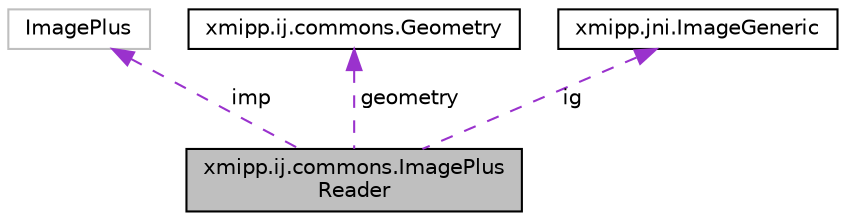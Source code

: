 digraph "xmipp.ij.commons.ImagePlusReader"
{
  edge [fontname="Helvetica",fontsize="10",labelfontname="Helvetica",labelfontsize="10"];
  node [fontname="Helvetica",fontsize="10",shape=record];
  Node3 [label="xmipp.ij.commons.ImagePlus\lReader",height=0.2,width=0.4,color="black", fillcolor="grey75", style="filled", fontcolor="black"];
  Node4 -> Node3 [dir="back",color="darkorchid3",fontsize="10",style="dashed",label=" imp" ,fontname="Helvetica"];
  Node4 [label="ImagePlus",height=0.2,width=0.4,color="grey75", fillcolor="white", style="filled"];
  Node5 -> Node3 [dir="back",color="darkorchid3",fontsize="10",style="dashed",label=" geometry" ,fontname="Helvetica"];
  Node5 [label="xmipp.ij.commons.Geometry",height=0.2,width=0.4,color="black", fillcolor="white", style="filled",URL="$classxmipp_1_1ij_1_1commons_1_1Geometry.html"];
  Node6 -> Node3 [dir="back",color="darkorchid3",fontsize="10",style="dashed",label=" ig" ,fontname="Helvetica"];
  Node6 [label="xmipp.jni.ImageGeneric",height=0.2,width=0.4,color="black", fillcolor="white", style="filled",URL="$classxmipp_1_1jni_1_1ImageGeneric.html"];
}
